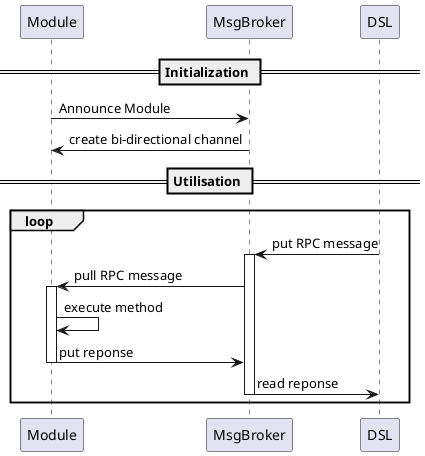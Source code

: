 @startuml

== Initialization ==
Module -> MsgBroker: Announce Module
MsgBroker -> Module: create bi-directional channel

== Utilisation ==
loop
    DSL -> MsgBroker: put RPC message
    activate MsgBroker
    Module <- MsgBroker: pull RPC message
    activate Module
    Module -> Module: execute method
    Module -> MsgBroker: put reponse
    deactivate Module
    MsgBroker -> DSL : read reponse
    deactivate MsgBroker
end

@enduml